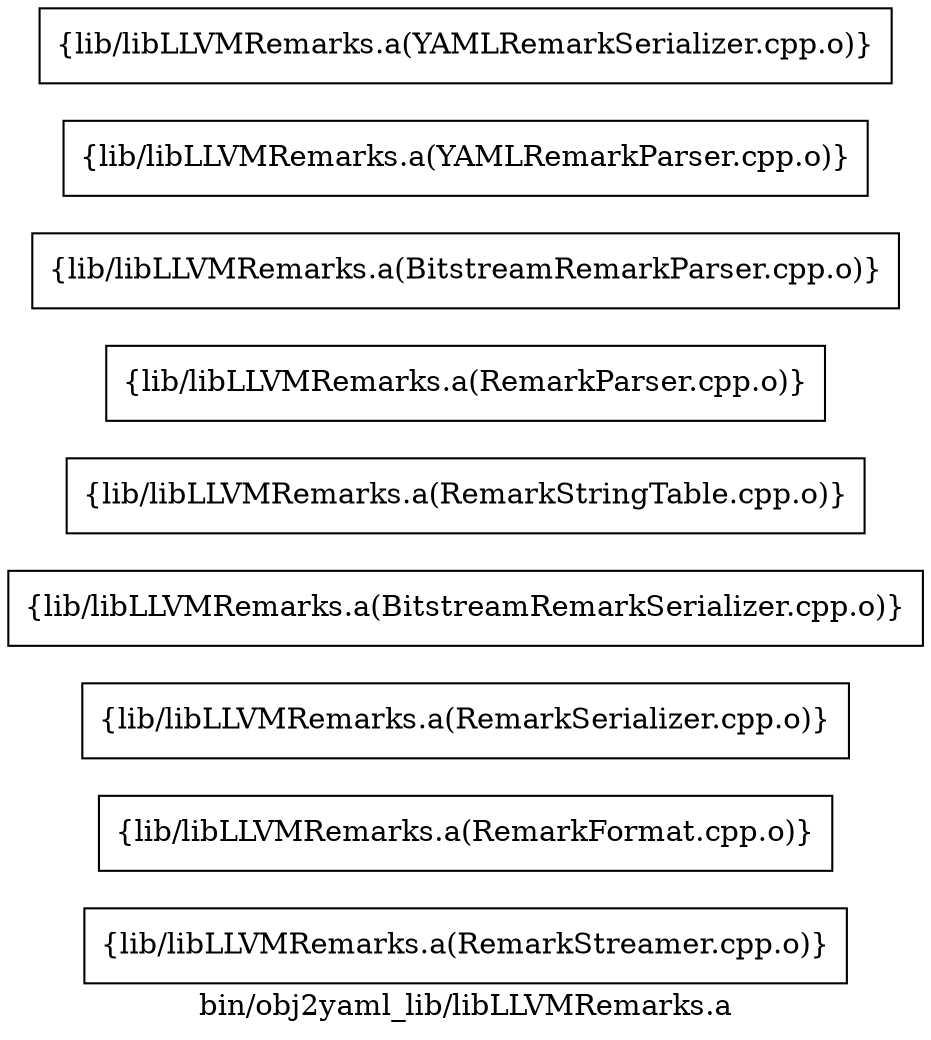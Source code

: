 digraph "bin/obj2yaml_lib/libLLVMRemarks.a" {
	label="bin/obj2yaml_lib/libLLVMRemarks.a";
	rankdir=LR;

	Node0x557f4b2e6a18 [shape=record,shape=box,group=0,label="{lib/libLLVMRemarks.a(RemarkStreamer.cpp.o)}"];
	Node0x557f4b2e6928 [shape=record,shape=box,group=0,label="{lib/libLLVMRemarks.a(RemarkFormat.cpp.o)}"];
	Node0x557f4b2e5e38 [shape=record,shape=box,group=0,label="{lib/libLLVMRemarks.a(RemarkSerializer.cpp.o)}"];
	Node0x557f4b2e7698 [shape=record,shape=box,group=0,label="{lib/libLLVMRemarks.a(BitstreamRemarkSerializer.cpp.o)}"];
	Node0x557f4b2e7238 [shape=record,shape=box,group=0,label="{lib/libLLVMRemarks.a(RemarkStringTable.cpp.o)}"];
	Node0x557f4b2e4fd8 [shape=record,shape=box,group=0,label="{lib/libLLVMRemarks.a(RemarkParser.cpp.o)}"];
	Node0x557f4b2e4948 [shape=record,shape=box,group=0,label="{lib/libLLVMRemarks.a(BitstreamRemarkParser.cpp.o)}"];
	Node0x557f4b2eba18 [shape=record,shape=box,group=0,label="{lib/libLLVMRemarks.a(YAMLRemarkParser.cpp.o)}"];
	Node0x557f4b2ec238 [shape=record,shape=box,group=0,label="{lib/libLLVMRemarks.a(YAMLRemarkSerializer.cpp.o)}"];
}
